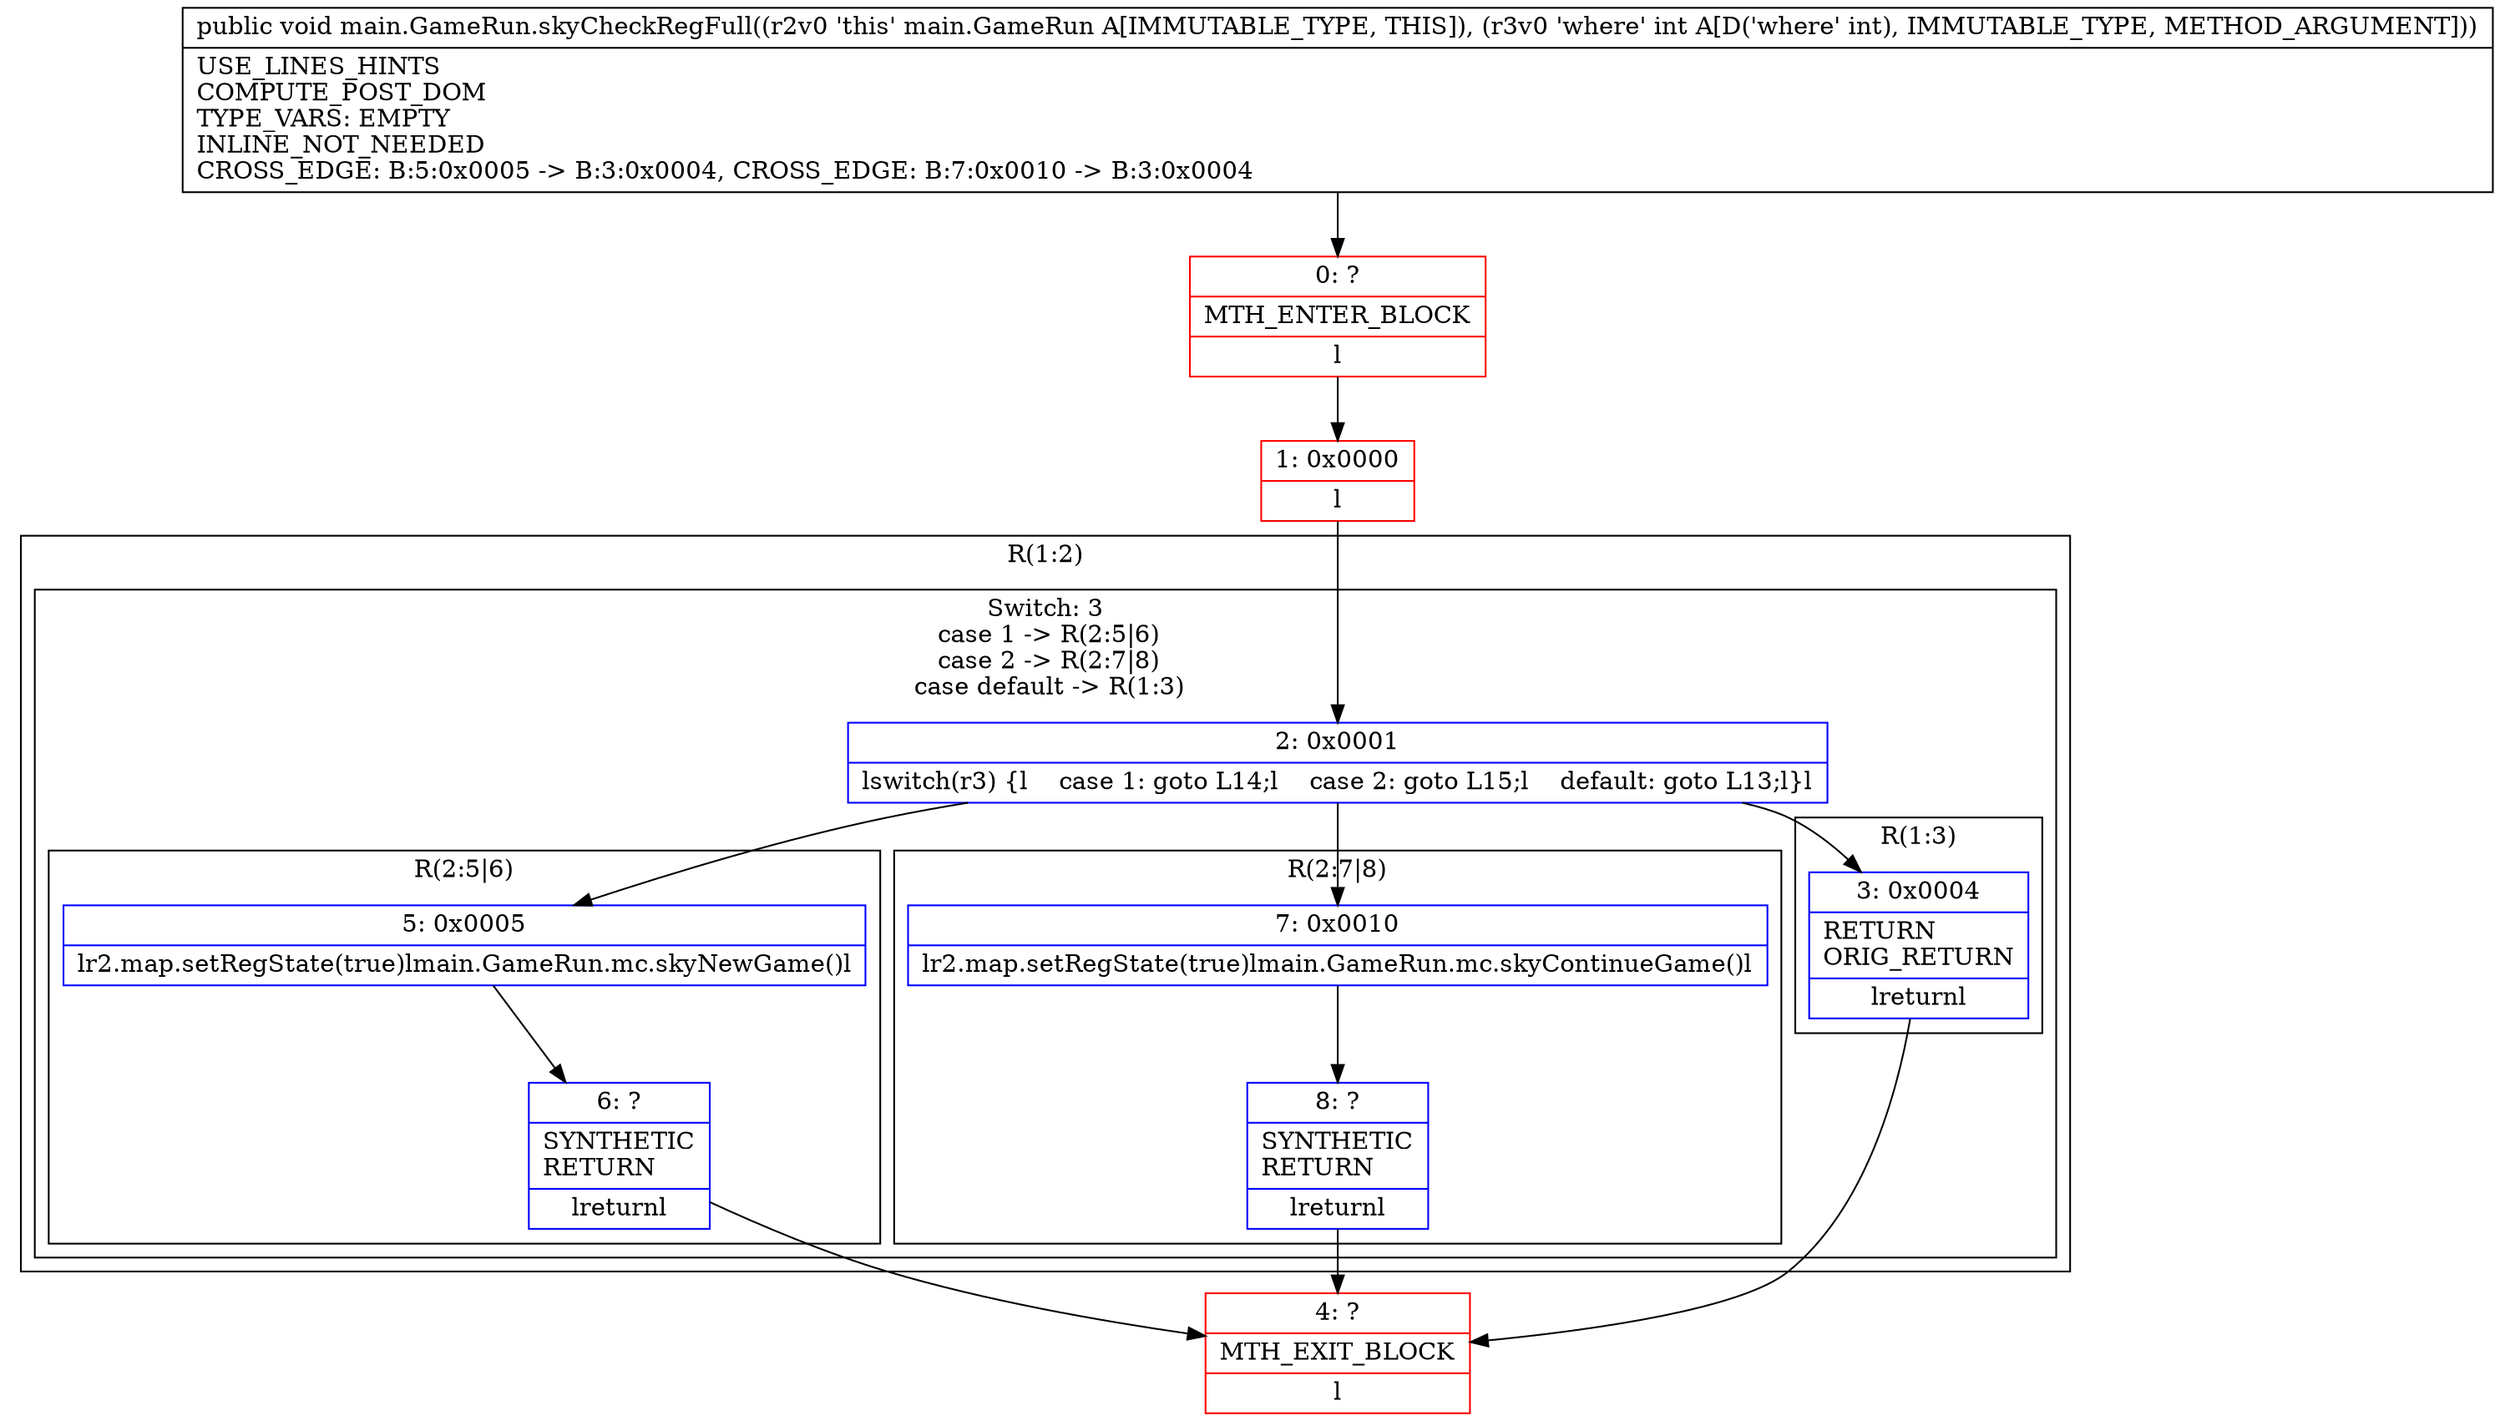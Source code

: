 digraph "CFG formain.GameRun.skyCheckRegFull(I)V" {
subgraph cluster_Region_499194136 {
label = "R(1:2)";
node [shape=record,color=blue];
subgraph cluster_SwitchRegion_1391040407 {
label = "Switch: 3
 case 1 -> R(2:5|6)
 case 2 -> R(2:7|8)
 case default -> R(1:3)";
node [shape=record,color=blue];
Node_2 [shape=record,label="{2\:\ 0x0001|lswitch(r3) \{l    case 1: goto L14;l    case 2: goto L15;l    default: goto L13;l\}l}"];
subgraph cluster_Region_320673079 {
label = "R(2:5|6)";
node [shape=record,color=blue];
Node_5 [shape=record,label="{5\:\ 0x0005|lr2.map.setRegState(true)lmain.GameRun.mc.skyNewGame()l}"];
Node_6 [shape=record,label="{6\:\ ?|SYNTHETIC\lRETURN\l|lreturnl}"];
}
subgraph cluster_Region_294133699 {
label = "R(2:7|8)";
node [shape=record,color=blue];
Node_7 [shape=record,label="{7\:\ 0x0010|lr2.map.setRegState(true)lmain.GameRun.mc.skyContinueGame()l}"];
Node_8 [shape=record,label="{8\:\ ?|SYNTHETIC\lRETURN\l|lreturnl}"];
}
subgraph cluster_Region_68472115 {
label = "R(1:3)";
node [shape=record,color=blue];
Node_3 [shape=record,label="{3\:\ 0x0004|RETURN\lORIG_RETURN\l|lreturnl}"];
}
}
}
Node_0 [shape=record,color=red,label="{0\:\ ?|MTH_ENTER_BLOCK\l|l}"];
Node_1 [shape=record,color=red,label="{1\:\ 0x0000|l}"];
Node_4 [shape=record,color=red,label="{4\:\ ?|MTH_EXIT_BLOCK\l|l}"];
MethodNode[shape=record,label="{public void main.GameRun.skyCheckRegFull((r2v0 'this' main.GameRun A[IMMUTABLE_TYPE, THIS]), (r3v0 'where' int A[D('where' int), IMMUTABLE_TYPE, METHOD_ARGUMENT]))  | USE_LINES_HINTS\lCOMPUTE_POST_DOM\lTYPE_VARS: EMPTY\lINLINE_NOT_NEEDED\lCROSS_EDGE: B:5:0x0005 \-\> B:3:0x0004, CROSS_EDGE: B:7:0x0010 \-\> B:3:0x0004\l}"];
MethodNode -> Node_0;
Node_2 -> Node_3;
Node_2 -> Node_5;
Node_2 -> Node_7;
Node_5 -> Node_6;
Node_6 -> Node_4;
Node_7 -> Node_8;
Node_8 -> Node_4;
Node_3 -> Node_4;
Node_0 -> Node_1;
Node_1 -> Node_2;
}

